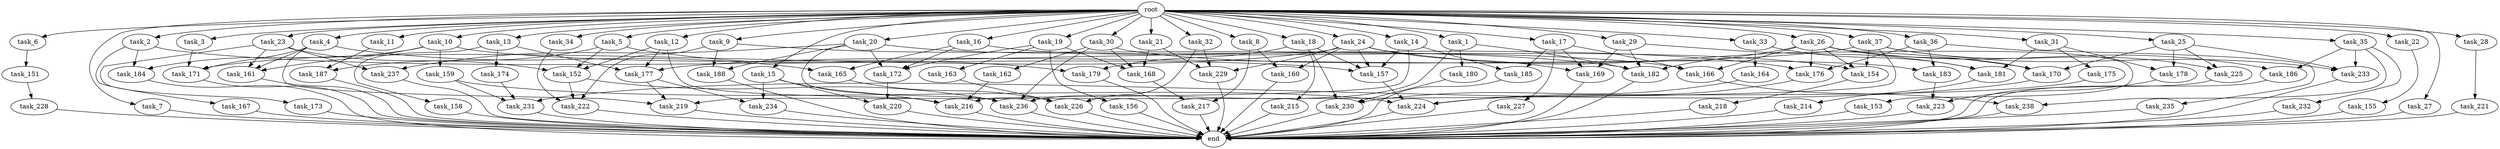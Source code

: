 digraph G {
  root [size="0.000000"];
  task_1 [size="10.240000"];
  task_2 [size="10.240000"];
  task_3 [size="10.240000"];
  task_4 [size="10.240000"];
  task_5 [size="10.240000"];
  task_6 [size="10.240000"];
  task_7 [size="10.240000"];
  task_8 [size="10.240000"];
  task_9 [size="10.240000"];
  task_10 [size="10.240000"];
  task_11 [size="10.240000"];
  task_12 [size="10.240000"];
  task_13 [size="10.240000"];
  task_14 [size="10.240000"];
  task_15 [size="10.240000"];
  task_16 [size="10.240000"];
  task_17 [size="10.240000"];
  task_18 [size="10.240000"];
  task_19 [size="10.240000"];
  task_20 [size="10.240000"];
  task_21 [size="10.240000"];
  task_22 [size="10.240000"];
  task_23 [size="10.240000"];
  task_24 [size="10.240000"];
  task_25 [size="10.240000"];
  task_26 [size="10.240000"];
  task_27 [size="10.240000"];
  task_28 [size="10.240000"];
  task_29 [size="10.240000"];
  task_30 [size="10.240000"];
  task_31 [size="10.240000"];
  task_32 [size="10.240000"];
  task_33 [size="10.240000"];
  task_34 [size="10.240000"];
  task_35 [size="10.240000"];
  task_36 [size="10.240000"];
  task_37 [size="10.240000"];
  task_151 [size="3092376453.120000"];
  task_152 [size="8675833937.920000"];
  task_153 [size="3092376453.120000"];
  task_154 [size="10393820856.320000"];
  task_155 [size="6957847019.520000"];
  task_156 [size="343597383.680000"];
  task_157 [size="5239860101.120000"];
  task_158 [size="6957847019.520000"];
  task_159 [size="4209067950.080000"];
  task_160 [size="687194767.360000"];
  task_161 [size="9191230013.440001"];
  task_162 [size="8589934592.000000"];
  task_163 [size="343597383.680000"];
  task_164 [size="5497558138.880000"];
  task_165 [size="3865470566.400000"];
  task_166 [size="12799002542.080000"];
  task_167 [size="1374389534.720000"];
  task_168 [size="12025908428.800001"];
  task_169 [size="8761733283.840000"];
  task_170 [size="3779571220.480000"];
  task_171 [size="3264175144.960000"];
  task_172 [size="8933531975.680000"];
  task_173 [size="4209067950.080000"];
  task_174 [size="6957847019.520000"];
  task_175 [size="343597383.680000"];
  task_176 [size="7645041786.880000"];
  task_177 [size="14259291422.720001"];
  task_178 [size="687194767.360000"];
  task_179 [size="2748779069.440000"];
  task_180 [size="8589934592.000000"];
  task_181 [size="10050223472.639999"];
  task_182 [size="18983755448.320000"];
  task_183 [size="8933531975.680000"];
  task_184 [size="5583457484.800000"];
  task_185 [size="6356551598.080000"];
  task_186 [size="7301444403.200000"];
  task_187 [size="6871947673.600000"];
  task_188 [size="8589934592.000000"];
  task_214 [size="3092376453.120000"];
  task_215 [size="1374389534.720000"];
  task_216 [size="13657996001.280001"];
  task_217 [size="8933531975.680000"];
  task_218 [size="5497558138.880000"];
  task_219 [size="13572096655.360001"];
  task_220 [size="4982162063.360000"];
  task_221 [size="343597383.680000"];
  task_222 [size="8074538516.480000"];
  task_223 [size="11166914969.600000"];
  task_224 [size="25512105738.240002"];
  task_225 [size="4552665333.760000"];
  task_226 [size="12455405158.400000"];
  task_227 [size="4209067950.080000"];
  task_228 [size="8589934592.000000"];
  task_229 [size="4209067950.080000"];
  task_230 [size="11424613007.360001"];
  task_231 [size="15375982919.680000"];
  task_232 [size="4209067950.080000"];
  task_233 [size="8761733283.840000"];
  task_234 [size="12799002542.080000"];
  task_235 [size="343597383.680000"];
  task_236 [size="23450521436.160000"];
  task_237 [size="9706626088.960001"];
  task_238 [size="12799002542.080000"];
  end [size="0.000000"];

  root -> task_1 [size="1.000000"];
  root -> task_2 [size="1.000000"];
  root -> task_3 [size="1.000000"];
  root -> task_4 [size="1.000000"];
  root -> task_5 [size="1.000000"];
  root -> task_6 [size="1.000000"];
  root -> task_7 [size="1.000000"];
  root -> task_8 [size="1.000000"];
  root -> task_9 [size="1.000000"];
  root -> task_10 [size="1.000000"];
  root -> task_11 [size="1.000000"];
  root -> task_12 [size="1.000000"];
  root -> task_13 [size="1.000000"];
  root -> task_14 [size="1.000000"];
  root -> task_15 [size="1.000000"];
  root -> task_16 [size="1.000000"];
  root -> task_17 [size="1.000000"];
  root -> task_18 [size="1.000000"];
  root -> task_19 [size="1.000000"];
  root -> task_20 [size="1.000000"];
  root -> task_21 [size="1.000000"];
  root -> task_22 [size="1.000000"];
  root -> task_23 [size="1.000000"];
  root -> task_24 [size="1.000000"];
  root -> task_25 [size="1.000000"];
  root -> task_26 [size="1.000000"];
  root -> task_27 [size="1.000000"];
  root -> task_28 [size="1.000000"];
  root -> task_29 [size="1.000000"];
  root -> task_30 [size="1.000000"];
  root -> task_31 [size="1.000000"];
  root -> task_32 [size="1.000000"];
  root -> task_33 [size="1.000000"];
  root -> task_34 [size="1.000000"];
  root -> task_35 [size="1.000000"];
  root -> task_36 [size="1.000000"];
  root -> task_37 [size="1.000000"];
  task_1 -> task_180 [size="838860800.000000"];
  task_1 -> task_182 [size="838860800.000000"];
  task_1 -> task_236 [size="838860800.000000"];
  task_2 -> task_157 [size="134217728.000000"];
  task_2 -> task_167 [size="134217728.000000"];
  task_2 -> task_184 [size="134217728.000000"];
  task_3 -> task_171 [size="209715200.000000"];
  task_4 -> task_161 [size="75497472.000000"];
  task_4 -> task_165 [size="75497472.000000"];
  task_4 -> task_171 [size="75497472.000000"];
  task_4 -> task_219 [size="75497472.000000"];
  task_5 -> task_152 [size="134217728.000000"];
  task_5 -> task_179 [size="134217728.000000"];
  task_5 -> task_187 [size="134217728.000000"];
  task_6 -> task_151 [size="301989888.000000"];
  task_7 -> end [size="1.000000"];
  task_8 -> task_160 [size="33554432.000000"];
  task_8 -> task_217 [size="33554432.000000"];
  task_9 -> task_182 [size="301989888.000000"];
  task_9 -> task_188 [size="301989888.000000"];
  task_9 -> task_222 [size="301989888.000000"];
  task_10 -> task_159 [size="411041792.000000"];
  task_10 -> task_161 [size="411041792.000000"];
  task_10 -> task_176 [size="411041792.000000"];
  task_10 -> task_184 [size="411041792.000000"];
  task_11 -> task_187 [size="536870912.000000"];
  task_12 -> task_152 [size="301989888.000000"];
  task_12 -> task_177 [size="301989888.000000"];
  task_12 -> task_216 [size="301989888.000000"];
  task_13 -> task_158 [size="679477248.000000"];
  task_13 -> task_174 [size="679477248.000000"];
  task_13 -> task_177 [size="679477248.000000"];
  task_14 -> task_157 [size="209715200.000000"];
  task_14 -> task_185 [size="209715200.000000"];
  task_14 -> task_216 [size="209715200.000000"];
  task_15 -> task_216 [size="411041792.000000"];
  task_15 -> task_220 [size="411041792.000000"];
  task_15 -> task_234 [size="411041792.000000"];
  task_16 -> task_154 [size="301989888.000000"];
  task_16 -> task_165 [size="301989888.000000"];
  task_16 -> task_172 [size="301989888.000000"];
  task_17 -> task_166 [size="411041792.000000"];
  task_17 -> task_169 [size="411041792.000000"];
  task_17 -> task_185 [size="411041792.000000"];
  task_17 -> task_227 [size="411041792.000000"];
  task_18 -> task_157 [size="134217728.000000"];
  task_18 -> task_179 [size="134217728.000000"];
  task_18 -> task_215 [size="134217728.000000"];
  task_18 -> task_230 [size="134217728.000000"];
  task_19 -> task_156 [size="33554432.000000"];
  task_19 -> task_163 [size="33554432.000000"];
  task_19 -> task_168 [size="33554432.000000"];
  task_19 -> task_172 [size="33554432.000000"];
  task_20 -> task_166 [size="536870912.000000"];
  task_20 -> task_172 [size="536870912.000000"];
  task_20 -> task_188 [size="536870912.000000"];
  task_20 -> task_236 [size="536870912.000000"];
  task_20 -> task_237 [size="536870912.000000"];
  task_21 -> task_168 [size="301989888.000000"];
  task_21 -> task_229 [size="301989888.000000"];
  task_22 -> task_155 [size="679477248.000000"];
  task_23 -> task_152 [size="411041792.000000"];
  task_23 -> task_161 [size="411041792.000000"];
  task_23 -> task_173 [size="411041792.000000"];
  task_23 -> task_237 [size="411041792.000000"];
  task_24 -> task_157 [size="33554432.000000"];
  task_24 -> task_160 [size="33554432.000000"];
  task_24 -> task_169 [size="33554432.000000"];
  task_24 -> task_170 [size="33554432.000000"];
  task_24 -> task_171 [size="33554432.000000"];
  task_24 -> task_229 [size="33554432.000000"];
  task_25 -> task_170 [size="33554432.000000"];
  task_25 -> task_178 [size="33554432.000000"];
  task_25 -> task_225 [size="33554432.000000"];
  task_25 -> task_233 [size="33554432.000000"];
  task_26 -> task_153 [size="301989888.000000"];
  task_26 -> task_154 [size="301989888.000000"];
  task_26 -> task_166 [size="301989888.000000"];
  task_26 -> task_170 [size="301989888.000000"];
  task_26 -> task_176 [size="301989888.000000"];
  task_26 -> task_182 [size="301989888.000000"];
  task_26 -> task_186 [size="301989888.000000"];
  task_27 -> end [size="1.000000"];
  task_28 -> task_221 [size="33554432.000000"];
  task_29 -> task_169 [size="411041792.000000"];
  task_29 -> task_181 [size="411041792.000000"];
  task_29 -> task_182 [size="411041792.000000"];
  task_30 -> task_162 [size="838860800.000000"];
  task_30 -> task_168 [size="838860800.000000"];
  task_30 -> task_183 [size="838860800.000000"];
  task_30 -> task_236 [size="838860800.000000"];
  task_31 -> task_175 [size="33554432.000000"];
  task_31 -> task_178 [size="33554432.000000"];
  task_31 -> task_181 [size="33554432.000000"];
  task_32 -> task_226 [size="75497472.000000"];
  task_32 -> task_229 [size="75497472.000000"];
  task_33 -> task_164 [size="536870912.000000"];
  task_33 -> task_181 [size="536870912.000000"];
  task_34 -> task_222 [size="411041792.000000"];
  task_35 -> task_186 [size="411041792.000000"];
  task_35 -> task_232 [size="411041792.000000"];
  task_35 -> task_233 [size="411041792.000000"];
  task_35 -> task_238 [size="411041792.000000"];
  task_36 -> task_176 [size="33554432.000000"];
  task_36 -> task_183 [size="33554432.000000"];
  task_36 -> task_235 [size="33554432.000000"];
  task_37 -> task_154 [size="411041792.000000"];
  task_37 -> task_177 [size="411041792.000000"];
  task_37 -> task_219 [size="411041792.000000"];
  task_37 -> task_225 [size="411041792.000000"];
  task_37 -> task_233 [size="411041792.000000"];
  task_151 -> task_228 [size="838860800.000000"];
  task_152 -> task_222 [size="75497472.000000"];
  task_152 -> task_236 [size="75497472.000000"];
  task_153 -> end [size="1.000000"];
  task_154 -> task_218 [size="536870912.000000"];
  task_155 -> end [size="1.000000"];
  task_156 -> end [size="1.000000"];
  task_157 -> task_224 [size="838860800.000000"];
  task_158 -> end [size="1.000000"];
  task_159 -> task_224 [size="679477248.000000"];
  task_159 -> task_231 [size="679477248.000000"];
  task_160 -> end [size="1.000000"];
  task_161 -> end [size="1.000000"];
  task_162 -> task_216 [size="411041792.000000"];
  task_163 -> task_226 [size="838860800.000000"];
  task_164 -> task_230 [size="301989888.000000"];
  task_165 -> task_226 [size="301989888.000000"];
  task_166 -> task_238 [size="838860800.000000"];
  task_167 -> end [size="1.000000"];
  task_168 -> task_217 [size="838860800.000000"];
  task_169 -> end [size="1.000000"];
  task_170 -> task_231 [size="411041792.000000"];
  task_171 -> end [size="1.000000"];
  task_172 -> task_220 [size="75497472.000000"];
  task_173 -> end [size="1.000000"];
  task_174 -> task_231 [size="411041792.000000"];
  task_175 -> task_224 [size="134217728.000000"];
  task_176 -> task_224 [size="838860800.000000"];
  task_177 -> task_219 [size="838860800.000000"];
  task_177 -> task_234 [size="838860800.000000"];
  task_178 -> task_223 [size="411041792.000000"];
  task_179 -> end [size="1.000000"];
  task_180 -> task_230 [size="679477248.000000"];
  task_181 -> task_214 [size="301989888.000000"];
  task_182 -> end [size="1.000000"];
  task_183 -> task_223 [size="679477248.000000"];
  task_184 -> end [size="1.000000"];
  task_185 -> end [size="1.000000"];
  task_186 -> end [size="1.000000"];
  task_187 -> end [size="1.000000"];
  task_188 -> end [size="1.000000"];
  task_214 -> end [size="1.000000"];
  task_215 -> end [size="1.000000"];
  task_216 -> end [size="1.000000"];
  task_217 -> end [size="1.000000"];
  task_218 -> end [size="1.000000"];
  task_219 -> end [size="1.000000"];
  task_220 -> end [size="1.000000"];
  task_221 -> end [size="1.000000"];
  task_222 -> end [size="1.000000"];
  task_223 -> end [size="1.000000"];
  task_224 -> end [size="1.000000"];
  task_225 -> end [size="1.000000"];
  task_226 -> end [size="1.000000"];
  task_227 -> end [size="1.000000"];
  task_228 -> end [size="1.000000"];
  task_229 -> end [size="1.000000"];
  task_230 -> end [size="1.000000"];
  task_231 -> end [size="1.000000"];
  task_232 -> end [size="1.000000"];
  task_233 -> end [size="1.000000"];
  task_234 -> end [size="1.000000"];
  task_235 -> end [size="1.000000"];
  task_236 -> end [size="1.000000"];
  task_237 -> end [size="1.000000"];
  task_238 -> end [size="1.000000"];
}
